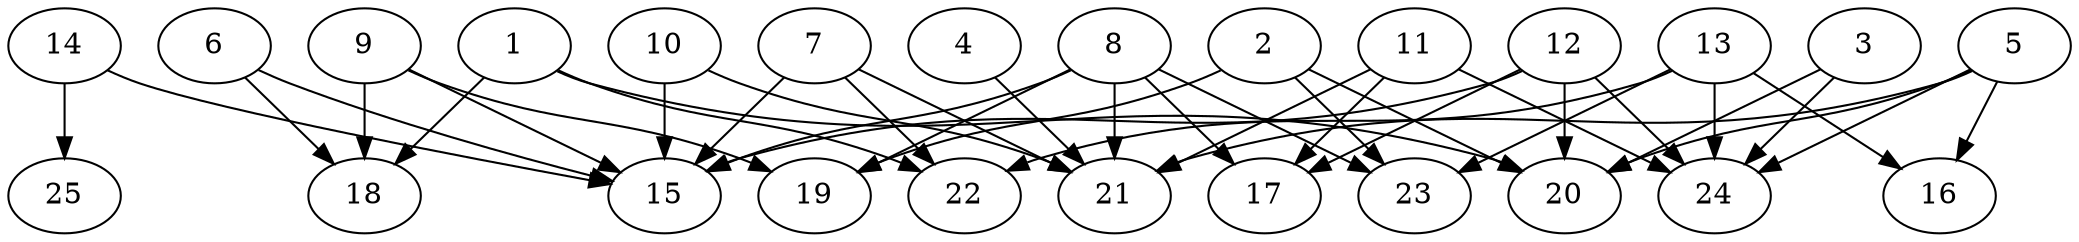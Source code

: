 // DAG automatically generated by daggen at Thu Oct  3 14:00:39 2019
// ./daggen --dot -n 25 --ccr 0.4 --fat 0.9 --regular 0.7 --density 0.5 --mindata 5242880 --maxdata 52428800 
digraph G {
  1 [size="23685120", alpha="0.13", expect_size="9474048"] 
  1 -> 18 [size ="9474048"]
  1 -> 20 [size ="9474048"]
  1 -> 22 [size ="9474048"]
  2 [size="43189760", alpha="0.09", expect_size="17275904"] 
  2 -> 19 [size ="17275904"]
  2 -> 20 [size ="17275904"]
  2 -> 23 [size ="17275904"]
  3 [size="59778560", alpha="0.16", expect_size="23911424"] 
  3 -> 20 [size ="23911424"]
  3 -> 24 [size ="23911424"]
  4 [size="21235200", alpha="0.12", expect_size="8494080"] 
  4 -> 21 [size ="8494080"]
  5 [size="14814720", alpha="0.11", expect_size="5925888"] 
  5 -> 16 [size ="5925888"]
  5 -> 20 [size ="5925888"]
  5 -> 21 [size ="5925888"]
  5 -> 24 [size ="5925888"]
  6 [size="63303680", alpha="0.17", expect_size="25321472"] 
  6 -> 15 [size ="25321472"]
  6 -> 18 [size ="25321472"]
  7 [size="124313600", alpha="0.04", expect_size="49725440"] 
  7 -> 15 [size ="49725440"]
  7 -> 21 [size ="49725440"]
  7 -> 22 [size ="49725440"]
  8 [size="98524160", alpha="0.10", expect_size="39409664"] 
  8 -> 15 [size ="39409664"]
  8 -> 17 [size ="39409664"]
  8 -> 19 [size ="39409664"]
  8 -> 21 [size ="39409664"]
  8 -> 23 [size ="39409664"]
  9 [size="92536320", alpha="0.14", expect_size="37014528"] 
  9 -> 15 [size ="37014528"]
  9 -> 18 [size ="37014528"]
  9 -> 19 [size ="37014528"]
  10 [size="102942720", alpha="0.17", expect_size="41177088"] 
  10 -> 15 [size ="41177088"]
  10 -> 21 [size ="41177088"]
  11 [size="123584000", alpha="0.05", expect_size="49433600"] 
  11 -> 17 [size ="49433600"]
  11 -> 21 [size ="49433600"]
  11 -> 24 [size ="49433600"]
  12 [size="84019200", alpha="0.06", expect_size="33607680"] 
  12 -> 15 [size ="33607680"]
  12 -> 17 [size ="33607680"]
  12 -> 20 [size ="33607680"]
  12 -> 24 [size ="33607680"]
  13 [size="21158400", alpha="0.09", expect_size="8463360"] 
  13 -> 16 [size ="8463360"]
  13 -> 22 [size ="8463360"]
  13 -> 23 [size ="8463360"]
  13 -> 24 [size ="8463360"]
  14 [size="114864640", alpha="0.13", expect_size="45945856"] 
  14 -> 15 [size ="45945856"]
  14 -> 25 [size ="45945856"]
  15 [size="69160960", alpha="0.07", expect_size="27664384"] 
  16 [size="14056960", alpha="0.06", expect_size="5622784"] 
  17 [size="112793600", alpha="0.01", expect_size="45117440"] 
  18 [size="15697920", alpha="0.03", expect_size="6279168"] 
  19 [size="76449280", alpha="0.07", expect_size="30579712"] 
  20 [size="38888960", alpha="0.20", expect_size="15555584"] 
  21 [size="19033600", alpha="0.14", expect_size="7613440"] 
  22 [size="45946880", alpha="0.14", expect_size="18378752"] 
  23 [size="82357760", alpha="0.01", expect_size="32943104"] 
  24 [size="20062720", alpha="0.10", expect_size="8025088"] 
  25 [size="95216640", alpha="0.19", expect_size="38086656"] 
}
